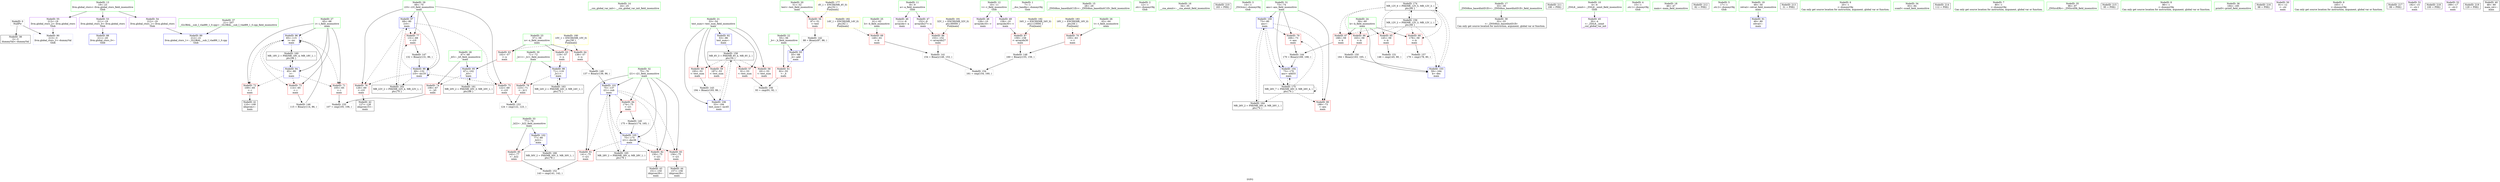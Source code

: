 digraph "SVFG" {
	label="SVFG";

	Node0x55712a71cb50 [shape=record,color=grey,label="{NodeID: 0\nNullPtr}"];
	Node0x55712a71cb50 -> Node0x55712a735d40[style=solid];
	Node0x55712a71cb50 -> Node0x55712a7397a0[style=solid];
	Node0x55712a749b80 [shape=record,color=yellow,style=double,label="{NodeID: 180\n10V_1 = ENCHI(MR_10V_0)\npts\{58 \}\nFun[main]}"];
	Node0x55712a749b80 -> Node0x55712a7380e0[style=dashed];
	Node0x55712a749b80 -> Node0x55712a7381b0[style=dashed];
	Node0x55712a749b80 -> Node0x55712a738280[style=dashed];
	Node0x55712a736630 [shape=record,color=blue,label="{NodeID: 97\n69\<--80\ni10\<--\nmain\n}"];
	Node0x55712a736630 -> Node0x55712a738b70[style=dashed];
	Node0x55712a736630 -> Node0x55712a738c40[style=dashed];
	Node0x55712a736630 -> Node0x55712a738d10[style=dashed];
	Node0x55712a736630 -> Node0x55712a7367d0[style=dashed];
	Node0x55712a736630 -> Node0x55712a7447c0[style=dashed];
	Node0x55712a71ce00 [shape=record,color=green,label="{NodeID: 14\n24\<--25\n__cxx_global_var_init\<--__cxx_global_var_init_field_insensitive\n}"];
	Node0x55712a735520 [shape=record,color=green,label="{NodeID: 28\n67\<--68\n_b5\<--_b5_field_insensitive\nmain\n}"];
	Node0x55712a735520 -> Node0x55712a738aa0[style=solid];
	Node0x55712a735520 -> Node0x55712a739bb0[style=solid];
	Node0x55712a736080 [shape=record,color=black,label="{NodeID: 42\n127\<--126\nidxprom15\<--\nmain\n}"];
	Node0x55712a737c00 [shape=record,color=red,label="{NodeID: 56\n87\<--51\n\<--test\nmain\n}"];
	Node0x55712a737c00 -> Node0x55712a7370a0[style=solid];
	Node0x55712a73e0a0 [shape=record,color=grey,label="{NodeID: 153\n124 = cmp(122, 123, )\n}"];
	Node0x55712a738760 [shape=record,color=red,label="{NodeID: 70\n155\<--63\n\<--t\nmain\n}"];
	Node0x55712a738760 -> Node0x55712a73d920[style=solid];
	Node0x55712a7392c0 [shape=record,color=red,label="{NodeID: 84\n174\<--75\n\<--i21\nmain\n}"];
	Node0x55712a7392c0 -> Node0x55712a73d4e0[style=solid];
	Node0x55712a71d390 [shape=record,color=green,label="{NodeID: 1\n7\<--1\n__dso_handle\<--dummyObj\nGlob }"];
	Node0x55712a736700 [shape=record,color=blue,label="{NodeID: 98\n71\<--119\n_b11\<--\nmain\n}"];
	Node0x55712a736700 -> Node0x55712a738de0[style=dashed];
	Node0x55712a736700 -> Node0x55712a744cc0[style=dashed];
	Node0x55712a71ced0 [shape=record,color=green,label="{NodeID: 15\n28\<--29\n_ZNSt8ios_base4InitC1Ev\<--_ZNSt8ios_base4InitC1Ev_field_insensitive\n}"];
	Node0x55712a7355f0 [shape=record,color=green,label="{NodeID: 29\n69\<--70\ni10\<--i10_field_insensitive\nmain\n}"];
	Node0x55712a7355f0 -> Node0x55712a738b70[style=solid];
	Node0x55712a7355f0 -> Node0x55712a738c40[style=solid];
	Node0x55712a7355f0 -> Node0x55712a738d10[style=solid];
	Node0x55712a7355f0 -> Node0x55712a736630[style=solid];
	Node0x55712a7355f0 -> Node0x55712a7367d0[style=solid];
	Node0x55712a736150 [shape=record,color=black,label="{NodeID: 43\n151\<--150\nidxprom26\<--\nmain\n}"];
	Node0x55712a737cd0 [shape=record,color=red,label="{NodeID: 57\n91\<--53\n\<--test_num\nmain\n}"];
	Node0x55712a737cd0 -> Node0x55712a73e520[style=solid];
	Node0x55712a73e220 [shape=record,color=grey,label="{NodeID: 154\n161 = cmp(154, 160, )\n}"];
	Node0x55712a738830 [shape=record,color=red,label="{NodeID: 71\n105\<--65\n\<--i\nmain\n}"];
	Node0x55712a738830 -> Node0x55712a73e3a0[style=solid];
	Node0x55712a739390 [shape=record,color=red,label="{NodeID: 85\n142\<--77\n\<--_b22\nmain\n}"];
	Node0x55712a739390 -> Node0x55712a73df20[style=solid];
	Node0x55712a71bc60 [shape=record,color=green,label="{NodeID: 2\n12\<--1\n.str\<--dummyObj\nGlob }"];
	Node0x55712a749d40 [shape=record,color=yellow,style=double,label="{NodeID: 182\n14V_1 = ENCHI(MR_14V_0)\npts\{62 \}\nFun[main]}"];
	Node0x55712a749d40 -> Node0x55712a738690[style=dashed];
	Node0x55712a7367d0 [shape=record,color=blue,label="{NodeID: 99\n69\<--132\ni10\<--inc19\nmain\n}"];
	Node0x55712a7367d0 -> Node0x55712a738b70[style=dashed];
	Node0x55712a7367d0 -> Node0x55712a738c40[style=dashed];
	Node0x55712a7367d0 -> Node0x55712a738d10[style=dashed];
	Node0x55712a7367d0 -> Node0x55712a7367d0[style=dashed];
	Node0x55712a7367d0 -> Node0x55712a7447c0[style=dashed];
	Node0x55712a71da80 [shape=record,color=green,label="{NodeID: 16\n34\<--35\n__cxa_atexit\<--__cxa_atexit_field_insensitive\n}"];
	Node0x55712a7356c0 [shape=record,color=green,label="{NodeID: 30\n71\<--72\n_b11\<--_b11_field_insensitive\nmain\n}"];
	Node0x55712a7356c0 -> Node0x55712a738de0[style=solid];
	Node0x55712a7356c0 -> Node0x55712a736700[style=solid];
	Node0x55712a554300 [shape=record,color=black,label="{NodeID: 210\n183 = PHI()\n}"];
	Node0x55712a736220 [shape=record,color=black,label="{NodeID: 44\n157\<--156\nidxprom29\<--\nmain\n}"];
	Node0x55712a736f20 [shape=record,color=grey,label="{NodeID: 141\n154 = Binary(149, 153, )\n}"];
	Node0x55712a736f20 -> Node0x55712a73e220[style=solid];
	Node0x55712a737da0 [shape=record,color=red,label="{NodeID: 58\n181\<--53\n\<--test_num\nmain\n}"];
	Node0x55712a73e3a0 [shape=record,color=grey,label="{NodeID: 155\n107 = cmp(105, 106, )\n}"];
	Node0x55712a738900 [shape=record,color=red,label="{NodeID: 72\n109\<--65\n\<--i\nmain\n}"];
	Node0x55712a738900 -> Node0x55712a735fb0[style=solid];
	Node0x55712a739460 [shape=record,color=red,label="{NodeID: 86\n153\<--152\n\<--arrayidx27\nmain\n}"];
	Node0x55712a739460 -> Node0x55712a736f20[style=solid];
	Node0x55712a71e2f0 [shape=record,color=green,label="{NodeID: 3\n14\<--1\n_ZSt3cin\<--dummyObj\nGlob }"];
	Node0x55712a749e20 [shape=record,color=yellow,style=double,label="{NodeID: 183\n16V_1 = ENCHI(MR_16V_0)\npts\{64 \}\nFun[main]}"];
	Node0x55712a749e20 -> Node0x55712a738760[style=dashed];
	Node0x55712a7368a0 [shape=record,color=blue,label="{NodeID: 100\n73\<--80\nans\<--\nmain\n}"];
	Node0x55712a7368a0 -> Node0x55712a738eb0[style=dashed];
	Node0x55712a7368a0 -> Node0x55712a738f80[style=dashed];
	Node0x55712a7368a0 -> Node0x55712a736be0[style=dashed];
	Node0x55712a7368a0 -> Node0x55712a7451c0[style=dashed];
	Node0x55712a7368a0 -> Node0x55712a7488c0[style=dashed];
	Node0x55712a71db50 [shape=record,color=green,label="{NodeID: 17\n33\<--39\n_ZNSt8ios_base4InitD1Ev\<--_ZNSt8ios_base4InitD1Ev_field_insensitive\n}"];
	Node0x55712a71db50 -> Node0x55712a735e10[style=solid];
	Node0x55712a735790 [shape=record,color=green,label="{NodeID: 31\n73\<--74\nans\<--ans_field_insensitive\nmain\n}"];
	Node0x55712a735790 -> Node0x55712a738eb0[style=solid];
	Node0x55712a735790 -> Node0x55712a738f80[style=solid];
	Node0x55712a735790 -> Node0x55712a7368a0[style=solid];
	Node0x55712a735790 -> Node0x55712a736be0[style=solid];
	Node0x55712a754fc0 [shape=record,color=black,label="{NodeID: 211\n190 = PHI()\n}"];
	Node0x55712a7362f0 [shape=record,color=purple,label="{NodeID: 45\n30\<--4\n\<--_ZStL8__ioinit\n__cxx_global_var_init\n}"];
	Node0x55712a7370a0 [shape=record,color=grey,label="{NodeID: 142\n88 = Binary(87, 86, )\n}"];
	Node0x55712a7370a0 -> Node0x55712a739a10[style=solid];
	Node0x55712a737e70 [shape=record,color=red,label="{NodeID: 59\n187\<--53\n\<--test_num\nmain\n}"];
	Node0x55712a73e520 [shape=record,color=grey,label="{NodeID: 156\n93 = cmp(91, 92, )\n}"];
	Node0x55712a7389d0 [shape=record,color=red,label="{NodeID: 73\n114\<--65\n\<--i\nmain\n}"];
	Node0x55712a7389d0 -> Node0x55712a73d620[style=solid];
	Node0x55712a739530 [shape=record,color=red,label="{NodeID: 87\n159\<--158\n\<--arrayidx30\nmain\n}"];
	Node0x55712a739530 -> Node0x55712a73d920[style=solid];
	Node0x55712a71e170 [shape=record,color=green,label="{NodeID: 4\n15\<--1\n.str.1\<--dummyObj\nGlob }"];
	Node0x55712a736970 [shape=record,color=blue,label="{NodeID: 101\n75\<--137\ni21\<--sub\nmain\n}"];
	Node0x55712a736970 -> Node0x55712a739050[style=dashed];
	Node0x55712a736970 -> Node0x55712a739120[style=dashed];
	Node0x55712a736970 -> Node0x55712a7391f0[style=dashed];
	Node0x55712a736970 -> Node0x55712a7392c0[style=dashed];
	Node0x55712a736970 -> Node0x55712a736cb0[style=dashed];
	Node0x55712a736970 -> Node0x55712a7456c0[style=dashed];
	Node0x55712a71dc20 [shape=record,color=green,label="{NodeID: 18\n46\<--47\nmain\<--main_field_insensitive\n}"];
	Node0x55712a735860 [shape=record,color=green,label="{NodeID: 32\n75\<--76\ni21\<--i21_field_insensitive\nmain\n}"];
	Node0x55712a735860 -> Node0x55712a739050[style=solid];
	Node0x55712a735860 -> Node0x55712a739120[style=solid];
	Node0x55712a735860 -> Node0x55712a7391f0[style=solid];
	Node0x55712a735860 -> Node0x55712a7392c0[style=solid];
	Node0x55712a735860 -> Node0x55712a736970[style=solid];
	Node0x55712a735860 -> Node0x55712a736cb0[style=solid];
	Node0x55712a755bc0 [shape=record,color=black,label="{NodeID: 212\n82 = PHI()\n}"];
	Node0x55712a7363c0 [shape=record,color=purple,label="{NodeID: 46\n111\<--8\narrayidx\<--a\nmain\n}"];
	Node0x55712a737220 [shape=record,color=grey,label="{NodeID: 143\n194 = Binary(193, 86, )\n}"];
	Node0x55712a737220 -> Node0x55712a73acd0[style=solid];
	Node0x55712a737f40 [shape=record,color=red,label="{NodeID: 60\n193\<--53\n\<--test_num\nmain\n}"];
	Node0x55712a737f40 -> Node0x55712a737220[style=solid];
	Node0x55712a73e6a0 [shape=record,color=grey,label="{NodeID: 157\n179 = cmp(178, 80, )\n}"];
	Node0x55712a738aa0 [shape=record,color=red,label="{NodeID: 74\n106\<--67\n\<--_b5\nmain\n}"];
	Node0x55712a738aa0 -> Node0x55712a73e3a0[style=solid];
	Node0x55712a739600 [shape=record,color=blue,label="{NodeID: 88\n211\<--20\nllvm.global_ctors_0\<--\nGlob }"];
	Node0x55712a71e200 [shape=record,color=green,label="{NodeID: 5\n17\<--1\n.str.2\<--dummyObj\nGlob }"];
	Node0x55712a736a40 [shape=record,color=blue,label="{NodeID: 102\n77\<--80\n_b22\<--\nmain\n}"];
	Node0x55712a736a40 -> Node0x55712a739390[style=dashed];
	Node0x55712a736a40 -> Node0x55712a745bc0[style=dashed];
	Node0x55712a734dd0 [shape=record,color=green,label="{NodeID: 19\n49\<--50\nretval\<--retval_field_insensitive\nmain\n}"];
	Node0x55712a734dd0 -> Node0x55712a739870[style=solid];
	Node0x55712a735930 [shape=record,color=green,label="{NodeID: 33\n77\<--78\n_b22\<--_b22_field_insensitive\nmain\n}"];
	Node0x55712a735930 -> Node0x55712a739390[style=solid];
	Node0x55712a735930 -> Node0x55712a736a40[style=solid];
	Node0x55712a755cc0 [shape=record,color=black,label="{NodeID: 213\n31 = PHI()\n}"];
	Node0x55712a736490 [shape=record,color=purple,label="{NodeID: 47\n152\<--8\narrayidx27\<--a\nmain\n}"];
	Node0x55712a736490 -> Node0x55712a739460[style=solid];
	Node0x55712a7373a0 [shape=record,color=grey,label="{NodeID: 144\n170 = Binary(169, 168, )\n}"];
	Node0x55712a7373a0 -> Node0x55712a736be0[style=solid];
	Node0x55712a738010 [shape=record,color=red,label="{NodeID: 61\n92\<--55\n\<--_b\nmain\n}"];
	Node0x55712a738010 -> Node0x55712a73e520[style=solid];
	Node0x55712a7433c0 [shape=record,color=black,label="{NodeID: 158\nMR_6V_3 = PHI(MR_6V_4, MR_6V_2, )\npts\{54 \}\n}"];
	Node0x55712a7433c0 -> Node0x55712a737cd0[style=dashed];
	Node0x55712a7433c0 -> Node0x55712a737da0[style=dashed];
	Node0x55712a7433c0 -> Node0x55712a737e70[style=dashed];
	Node0x55712a7433c0 -> Node0x55712a737f40[style=dashed];
	Node0x55712a7433c0 -> Node0x55712a73acd0[style=dashed];
	Node0x55712a738b70 [shape=record,color=red,label="{NodeID: 75\n122\<--69\n\<--i10\nmain\n}"];
	Node0x55712a738b70 -> Node0x55712a73e0a0[style=solid];
	Node0x55712a7396d0 [shape=record,color=blue,label="{NodeID: 89\n212\<--21\nllvm.global_ctors_1\<--_GLOBAL__sub_I_vlad89_1_0.cpp\nGlob }"];
	Node0x55712a71d480 [shape=record,color=green,label="{NodeID: 6\n20\<--1\n\<--dummyObj\nCan only get source location for instruction, argument, global var or function.}"];
	Node0x55712a736b10 [shape=record,color=blue,label="{NodeID: 103\n59\<--164\nk\<--dec\nmain\n}"];
	Node0x55712a736b10 -> Node0x55712a7483c0[style=dashed];
	Node0x55712a734ea0 [shape=record,color=green,label="{NodeID: 20\n51\<--52\ntest\<--test_field_insensitive\nmain\n}"];
	Node0x55712a734ea0 -> Node0x55712a737c00[style=solid];
	Node0x55712a735a00 [shape=record,color=green,label="{NodeID: 34\n83\<--84\nscanf\<--scanf_field_insensitive\n}"];
	Node0x55712a755dc0 [shape=record,color=black,label="{NodeID: 214\n112 = PHI()\n}"];
	Node0x55712a737580 [shape=record,color=purple,label="{NodeID: 48\n128\<--10\narrayidx16\<--v\nmain\n}"];
	Node0x55712a73d4e0 [shape=record,color=grey,label="{NodeID: 145\n175 = Binary(174, 165, )\n}"];
	Node0x55712a73d4e0 -> Node0x55712a736cb0[style=solid];
	Node0x55712a7380e0 [shape=record,color=red,label="{NodeID: 62\n102\<--57\n\<--n\nmain\n}"];
	Node0x55712a7380e0 -> Node0x55712a739bb0[style=solid];
	Node0x55712a7438c0 [shape=record,color=black,label="{NodeID: 159\nMR_12V_2 = PHI(MR_12V_3, MR_12V_1, )\npts\{60 \}\n}"];
	Node0x55712a7438c0 -> Node0x55712a738350[style=dashed];
	Node0x55712a7438c0 -> Node0x55712a738420[style=dashed];
	Node0x55712a7438c0 -> Node0x55712a7384f0[style=dashed];
	Node0x55712a7438c0 -> Node0x55712a7385c0[style=dashed];
	Node0x55712a7438c0 -> Node0x55712a736b10[style=dashed];
	Node0x55712a7438c0 -> Node0x55712a7438c0[style=dashed];
	Node0x55712a7438c0 -> Node0x55712a7483c0[style=dashed];
	Node0x55712a738c40 [shape=record,color=red,label="{NodeID: 76\n126\<--69\n\<--i10\nmain\n}"];
	Node0x55712a738c40 -> Node0x55712a736080[style=solid];
	Node0x55712a7397a0 [shape=record,color=blue, style = dotted,label="{NodeID: 90\n213\<--3\nllvm.global_ctors_2\<--dummyVal\nGlob }"];
	Node0x55712a71d510 [shape=record,color=green,label="{NodeID: 7\n80\<--1\n\<--dummyObj\nCan only get source location for instruction, argument, global var or function.}"];
	Node0x55712a736be0 [shape=record,color=blue,label="{NodeID: 104\n73\<--170\nans\<--add33\nmain\n}"];
	Node0x55712a736be0 -> Node0x55712a7488c0[style=dashed];
	Node0x55712a734f70 [shape=record,color=green,label="{NodeID: 21\n53\<--54\ntest_num\<--test_num_field_insensitive\nmain\n}"];
	Node0x55712a734f70 -> Node0x55712a737cd0[style=solid];
	Node0x55712a734f70 -> Node0x55712a737da0[style=solid];
	Node0x55712a734f70 -> Node0x55712a737e70[style=solid];
	Node0x55712a734f70 -> Node0x55712a737f40[style=solid];
	Node0x55712a734f70 -> Node0x55712a739940[style=solid];
	Node0x55712a734f70 -> Node0x55712a73acd0[style=solid];
	Node0x55712a735ad0 [shape=record,color=green,label="{NodeID: 35\n96\<--97\n_ZNSirsERi\<--_ZNSirsERi_field_insensitive\n}"];
	Node0x55712a755ec0 [shape=record,color=black,label="{NodeID: 215\n95 = PHI()\n}"];
	Node0x55712a737650 [shape=record,color=purple,label="{NodeID: 49\n158\<--10\narrayidx30\<--v\nmain\n}"];
	Node0x55712a737650 -> Node0x55712a739530[style=solid];
	Node0x55712a73d620 [shape=record,color=grey,label="{NodeID: 146\n115 = Binary(114, 86, )\n}"];
	Node0x55712a73d620 -> Node0x55712a736560[style=solid];
	Node0x55712a7381b0 [shape=record,color=red,label="{NodeID: 63\n119\<--57\n\<--n\nmain\n}"];
	Node0x55712a7381b0 -> Node0x55712a736700[style=solid];
	Node0x55712a743dc0 [shape=record,color=black,label="{NodeID: 160\nMR_18V_2 = PHI(MR_18V_4, MR_18V_1, )\npts\{66 \}\n}"];
	Node0x55712a743dc0 -> Node0x55712a739ae0[style=dashed];
	Node0x55712a738d10 [shape=record,color=red,label="{NodeID: 77\n131\<--69\n\<--i10\nmain\n}"];
	Node0x55712a738d10 -> Node0x55712a73d7a0[style=solid];
	Node0x55712a7483c0 [shape=record,color=black,label="{NodeID: 174\nMR_12V_6 = PHI(MR_12V_5, MR_12V_3, )\npts\{60 \}\n}"];
	Node0x55712a7483c0 -> Node0x55712a738350[style=dashed];
	Node0x55712a7483c0 -> Node0x55712a738420[style=dashed];
	Node0x55712a7483c0 -> Node0x55712a7384f0[style=dashed];
	Node0x55712a7483c0 -> Node0x55712a7385c0[style=dashed];
	Node0x55712a7483c0 -> Node0x55712a736b10[style=dashed];
	Node0x55712a7483c0 -> Node0x55712a7438c0[style=dashed];
	Node0x55712a7483c0 -> Node0x55712a7483c0[style=dashed];
	Node0x55712a739870 [shape=record,color=blue,label="{NodeID: 91\n49\<--80\nretval\<--\nmain\n}"];
	Node0x55712a71e450 [shape=record,color=green,label="{NodeID: 8\n86\<--1\n\<--dummyObj\nCan only get source location for instruction, argument, global var or function.}"];
	Node0x55712a736cb0 [shape=record,color=blue,label="{NodeID: 105\n75\<--175\ni21\<--dec36\nmain\n}"];
	Node0x55712a736cb0 -> Node0x55712a739050[style=dashed];
	Node0x55712a736cb0 -> Node0x55712a739120[style=dashed];
	Node0x55712a736cb0 -> Node0x55712a7391f0[style=dashed];
	Node0x55712a736cb0 -> Node0x55712a7392c0[style=dashed];
	Node0x55712a736cb0 -> Node0x55712a736cb0[style=dashed];
	Node0x55712a736cb0 -> Node0x55712a7456c0[style=dashed];
	Node0x55712a735040 [shape=record,color=green,label="{NodeID: 22\n55\<--56\n_b\<--_b_field_insensitive\nmain\n}"];
	Node0x55712a735040 -> Node0x55712a738010[style=solid];
	Node0x55712a735040 -> Node0x55712a739a10[style=solid];
	Node0x55712a735ba0 [shape=record,color=green,label="{NodeID: 36\n184\<--185\nprintf\<--printf_field_insensitive\n}"];
	Node0x55712a756020 [shape=record,color=black,label="{NodeID: 216\n98 = PHI()\n}"];
	Node0x55712a737720 [shape=record,color=purple,label="{NodeID: 50\n81\<--12\n\<--.str\nmain\n}"];
	Node0x55712a73d7a0 [shape=record,color=grey,label="{NodeID: 147\n132 = Binary(131, 86, )\n}"];
	Node0x55712a73d7a0 -> Node0x55712a7367d0[style=solid];
	Node0x55712a738280 [shape=record,color=red,label="{NodeID: 64\n136\<--57\n\<--n\nmain\n}"];
	Node0x55712a738280 -> Node0x55712a73daa0[style=solid];
	Node0x55712a7442c0 [shape=record,color=black,label="{NodeID: 161\nMR_20V_2 = PHI(MR_20V_3, MR_20V_1, )\npts\{68 \}\n}"];
	Node0x55712a7442c0 -> Node0x55712a739bb0[style=dashed];
	Node0x55712a738de0 [shape=record,color=red,label="{NodeID: 78\n123\<--71\n\<--_b11\nmain\n}"];
	Node0x55712a738de0 -> Node0x55712a73e0a0[style=solid];
	Node0x55712a7488c0 [shape=record,color=black,label="{NodeID: 175\nMR_26V_7 = PHI(MR_26V_5, MR_26V_4, )\npts\{74 \}\n}"];
	Node0x55712a7488c0 -> Node0x55712a738eb0[style=dashed];
	Node0x55712a7488c0 -> Node0x55712a738f80[style=dashed];
	Node0x55712a7488c0 -> Node0x55712a736be0[style=dashed];
	Node0x55712a7488c0 -> Node0x55712a7451c0[style=dashed];
	Node0x55712a7488c0 -> Node0x55712a7488c0[style=dashed];
	Node0x55712a739940 [shape=record,color=blue,label="{NodeID: 92\n53\<--86\ntest_num\<--\nmain\n}"];
	Node0x55712a739940 -> Node0x55712a7433c0[style=dashed];
	Node0x55712a71e520 [shape=record,color=green,label="{NodeID: 9\n165\<--1\n\<--dummyObj\nCan only get source location for instruction, argument, global var or function.}"];
	Node0x55712a73acd0 [shape=record,color=blue,label="{NodeID: 106\n53\<--194\ntest_num\<--inc45\nmain\n}"];
	Node0x55712a73acd0 -> Node0x55712a7433c0[style=dashed];
	Node0x55712a735110 [shape=record,color=green,label="{NodeID: 23\n57\<--58\nn\<--n_field_insensitive\nmain\n}"];
	Node0x55712a735110 -> Node0x55712a7380e0[style=solid];
	Node0x55712a735110 -> Node0x55712a7381b0[style=solid];
	Node0x55712a735110 -> Node0x55712a738280[style=solid];
	Node0x55712a735c70 [shape=record,color=green,label="{NodeID: 37\n21\<--207\n_GLOBAL__sub_I_vlad89_1_0.cpp\<--_GLOBAL__sub_I_vlad89_1_0.cpp_field_insensitive\n}"];
	Node0x55712a735c70 -> Node0x55712a7396d0[style=solid];
	Node0x55712a756120 [shape=record,color=black,label="{NodeID: 217\n99 = PHI()\n}"];
	Node0x55712a7377f0 [shape=record,color=purple,label="{NodeID: 51\n182\<--15\n\<--.str.1\nmain\n}"];
	Node0x55712a73d920 [shape=record,color=grey,label="{NodeID: 148\n160 = Binary(155, 159, )\n}"];
	Node0x55712a73d920 -> Node0x55712a73e220[style=solid];
	Node0x55712a738350 [shape=record,color=red,label="{NodeID: 65\n145\<--59\n\<--k\nmain\n}"];
	Node0x55712a738350 -> Node0x55712a73dda0[style=solid];
	Node0x55712a7447c0 [shape=record,color=black,label="{NodeID: 162\nMR_22V_2 = PHI(MR_22V_4, MR_22V_1, )\npts\{70 \}\n}"];
	Node0x55712a7447c0 -> Node0x55712a736630[style=dashed];
	Node0x55712a738eb0 [shape=record,color=red,label="{NodeID: 79\n169\<--73\n\<--ans\nmain\n}"];
	Node0x55712a738eb0 -> Node0x55712a7373a0[style=solid];
	Node0x55712a739a10 [shape=record,color=blue,label="{NodeID: 93\n55\<--88\n_b\<--add\nmain\n}"];
	Node0x55712a739a10 -> Node0x55712a738010[style=dashed];
	Node0x55712a71cfd0 [shape=record,color=green,label="{NodeID: 10\n4\<--6\n_ZStL8__ioinit\<--_ZStL8__ioinit_field_insensitive\nGlob }"];
	Node0x55712a71cfd0 -> Node0x55712a7362f0[style=solid];
	Node0x55712a7351e0 [shape=record,color=green,label="{NodeID: 24\n59\<--60\nk\<--k_field_insensitive\nmain\n}"];
	Node0x55712a7351e0 -> Node0x55712a738350[style=solid];
	Node0x55712a7351e0 -> Node0x55712a738420[style=solid];
	Node0x55712a7351e0 -> Node0x55712a7384f0[style=solid];
	Node0x55712a7351e0 -> Node0x55712a7385c0[style=solid];
	Node0x55712a7351e0 -> Node0x55712a736b10[style=solid];
	Node0x55712a735d40 [shape=record,color=black,label="{NodeID: 38\n2\<--3\ndummyVal\<--dummyVal\n}"];
	Node0x55712a756220 [shape=record,color=black,label="{NodeID: 218\n100 = PHI()\n}"];
	Node0x55712a7378c0 [shape=record,color=purple,label="{NodeID: 52\n189\<--17\n\<--.str.2\nmain\n}"];
	Node0x55712a73daa0 [shape=record,color=grey,label="{NodeID: 149\n137 = Binary(136, 86, )\n}"];
	Node0x55712a73daa0 -> Node0x55712a736970[style=solid];
	Node0x55712a738420 [shape=record,color=red,label="{NodeID: 66\n163\<--59\n\<--k\nmain\n}"];
	Node0x55712a738420 -> Node0x55712a73dc20[style=solid];
	Node0x55712a744cc0 [shape=record,color=black,label="{NodeID: 163\nMR_24V_2 = PHI(MR_24V_3, MR_24V_1, )\npts\{72 \}\n}"];
	Node0x55712a744cc0 -> Node0x55712a736700[style=dashed];
	Node0x55712a738f80 [shape=record,color=red,label="{NodeID: 80\n188\<--73\n\<--ans\nmain\n}"];
	Node0x55712a7498e0 [shape=record,color=yellow,style=double,label="{NodeID: 177\n4V_1 = ENCHI(MR_4V_0)\npts\{52 \}\nFun[main]}"];
	Node0x55712a7498e0 -> Node0x55712a737c00[style=dashed];
	Node0x55712a739ae0 [shape=record,color=blue,label="{NodeID: 94\n65\<--80\ni\<--\nmain\n}"];
	Node0x55712a739ae0 -> Node0x55712a738830[style=dashed];
	Node0x55712a739ae0 -> Node0x55712a738900[style=dashed];
	Node0x55712a739ae0 -> Node0x55712a7389d0[style=dashed];
	Node0x55712a739ae0 -> Node0x55712a736560[style=dashed];
	Node0x55712a739ae0 -> Node0x55712a743dc0[style=dashed];
	Node0x55712a71d0a0 [shape=record,color=green,label="{NodeID: 11\n8\<--9\na\<--a_field_insensitive\nGlob }"];
	Node0x55712a71d0a0 -> Node0x55712a7363c0[style=solid];
	Node0x55712a71d0a0 -> Node0x55712a736490[style=solid];
	Node0x55712a74ad30 [shape=record,color=yellow,style=double,label="{NodeID: 191\n32V_1 = ENCHI(MR_32V_0)\npts\{90000 \}\nFun[main]}"];
	Node0x55712a74ad30 -> Node0x55712a739460[style=dashed];
	Node0x55712a7352b0 [shape=record,color=green,label="{NodeID: 25\n61\<--62\nb\<--b_field_insensitive\nmain\n}"];
	Node0x55712a7352b0 -> Node0x55712a738690[style=solid];
	Node0x55712a735e10 [shape=record,color=black,label="{NodeID: 39\n32\<--33\n\<--_ZNSt8ios_base4InitD1Ev\nCan only get source location for instruction, argument, global var or function.}"];
	Node0x55712a7562f0 [shape=record,color=black,label="{NodeID: 219\n129 = PHI()\n}"];
	Node0x55712a737990 [shape=record,color=purple,label="{NodeID: 53\n211\<--19\nllvm.global_ctors_0\<--llvm.global_ctors\nGlob }"];
	Node0x55712a737990 -> Node0x55712a739600[style=solid];
	Node0x55712a73dc20 [shape=record,color=grey,label="{NodeID: 150\n164 = Binary(163, 165, )\n}"];
	Node0x55712a73dc20 -> Node0x55712a736b10[style=solid];
	Node0x55712a7384f0 [shape=record,color=red,label="{NodeID: 67\n168\<--59\n\<--k\nmain\n}"];
	Node0x55712a7384f0 -> Node0x55712a7373a0[style=solid];
	Node0x55712a7451c0 [shape=record,color=black,label="{NodeID: 164\nMR_26V_2 = PHI(MR_26V_4, MR_26V_1, )\npts\{74 \}\n}"];
	Node0x55712a7451c0 -> Node0x55712a7368a0[style=dashed];
	Node0x55712a739050 [shape=record,color=red,label="{NodeID: 81\n141\<--75\n\<--i21\nmain\n}"];
	Node0x55712a739050 -> Node0x55712a73df20[style=solid];
	Node0x55712a739bb0 [shape=record,color=blue,label="{NodeID: 95\n67\<--102\n_b5\<--\nmain\n}"];
	Node0x55712a739bb0 -> Node0x55712a738aa0[style=dashed];
	Node0x55712a739bb0 -> Node0x55712a7442c0[style=dashed];
	Node0x55712a71d170 [shape=record,color=green,label="{NodeID: 12\n10\<--11\nv\<--v_field_insensitive\nGlob }"];
	Node0x55712a71d170 -> Node0x55712a737580[style=solid];
	Node0x55712a71d170 -> Node0x55712a737650[style=solid];
	Node0x55712a739c80 [shape=record,color=yellow,style=double,label="{NodeID: 192\n34V_1 = ENCHI(MR_34V_0)\npts\{110000 \}\nFun[main]}"];
	Node0x55712a739c80 -> Node0x55712a739530[style=dashed];
	Node0x55712a735380 [shape=record,color=green,label="{NodeID: 26\n63\<--64\nt\<--t_field_insensitive\nmain\n}"];
	Node0x55712a735380 -> Node0x55712a738760[style=solid];
	Node0x55712a735ee0 [shape=record,color=black,label="{NodeID: 40\n48\<--80\nmain_ret\<--\nmain\n}"];
	Node0x55712a737a60 [shape=record,color=purple,label="{NodeID: 54\n212\<--19\nllvm.global_ctors_1\<--llvm.global_ctors\nGlob }"];
	Node0x55712a737a60 -> Node0x55712a7396d0[style=solid];
	Node0x55712a73dda0 [shape=record,color=grey,label="{NodeID: 151\n146 = cmp(145, 80, )\n}"];
	Node0x55712a7385c0 [shape=record,color=red,label="{NodeID: 68\n178\<--59\n\<--k\nmain\n}"];
	Node0x55712a7385c0 -> Node0x55712a73e6a0[style=solid];
	Node0x55712a7456c0 [shape=record,color=black,label="{NodeID: 165\nMR_28V_2 = PHI(MR_28V_4, MR_28V_1, )\npts\{76 \}\n}"];
	Node0x55712a7456c0 -> Node0x55712a736970[style=dashed];
	Node0x55712a739120 [shape=record,color=red,label="{NodeID: 82\n150\<--75\n\<--i21\nmain\n}"];
	Node0x55712a739120 -> Node0x55712a736150[style=solid];
	Node0x55712a736560 [shape=record,color=blue,label="{NodeID: 96\n65\<--115\ni\<--inc\nmain\n}"];
	Node0x55712a736560 -> Node0x55712a738830[style=dashed];
	Node0x55712a736560 -> Node0x55712a738900[style=dashed];
	Node0x55712a736560 -> Node0x55712a7389d0[style=dashed];
	Node0x55712a736560 -> Node0x55712a736560[style=dashed];
	Node0x55712a736560 -> Node0x55712a743dc0[style=dashed];
	Node0x55712a71cd30 [shape=record,color=green,label="{NodeID: 13\n19\<--23\nllvm.global_ctors\<--llvm.global_ctors_field_insensitive\nGlob }"];
	Node0x55712a71cd30 -> Node0x55712a737990[style=solid];
	Node0x55712a71cd30 -> Node0x55712a737a60[style=solid];
	Node0x55712a71cd30 -> Node0x55712a737b30[style=solid];
	Node0x55712a735450 [shape=record,color=green,label="{NodeID: 27\n65\<--66\ni\<--i_field_insensitive\nmain\n}"];
	Node0x55712a735450 -> Node0x55712a738830[style=solid];
	Node0x55712a735450 -> Node0x55712a738900[style=solid];
	Node0x55712a735450 -> Node0x55712a7389d0[style=solid];
	Node0x55712a735450 -> Node0x55712a739ae0[style=solid];
	Node0x55712a735450 -> Node0x55712a736560[style=solid];
	Node0x55712a735fb0 [shape=record,color=black,label="{NodeID: 41\n110\<--109\nidxprom\<--\nmain\n}"];
	Node0x55712a737b30 [shape=record,color=purple,label="{NodeID: 55\n213\<--19\nllvm.global_ctors_2\<--llvm.global_ctors\nGlob }"];
	Node0x55712a737b30 -> Node0x55712a7397a0[style=solid];
	Node0x55712a73df20 [shape=record,color=grey,label="{NodeID: 152\n143 = cmp(141, 142, )\n}"];
	Node0x55712a738690 [shape=record,color=red,label="{NodeID: 69\n149\<--61\n\<--b\nmain\n}"];
	Node0x55712a738690 -> Node0x55712a736f20[style=solid];
	Node0x55712a745bc0 [shape=record,color=black,label="{NodeID: 166\nMR_30V_2 = PHI(MR_30V_3, MR_30V_1, )\npts\{78 \}\n}"];
	Node0x55712a745bc0 -> Node0x55712a736a40[style=dashed];
	Node0x55712a7391f0 [shape=record,color=red,label="{NodeID: 83\n156\<--75\n\<--i21\nmain\n}"];
	Node0x55712a7391f0 -> Node0x55712a736220[style=solid];
}
